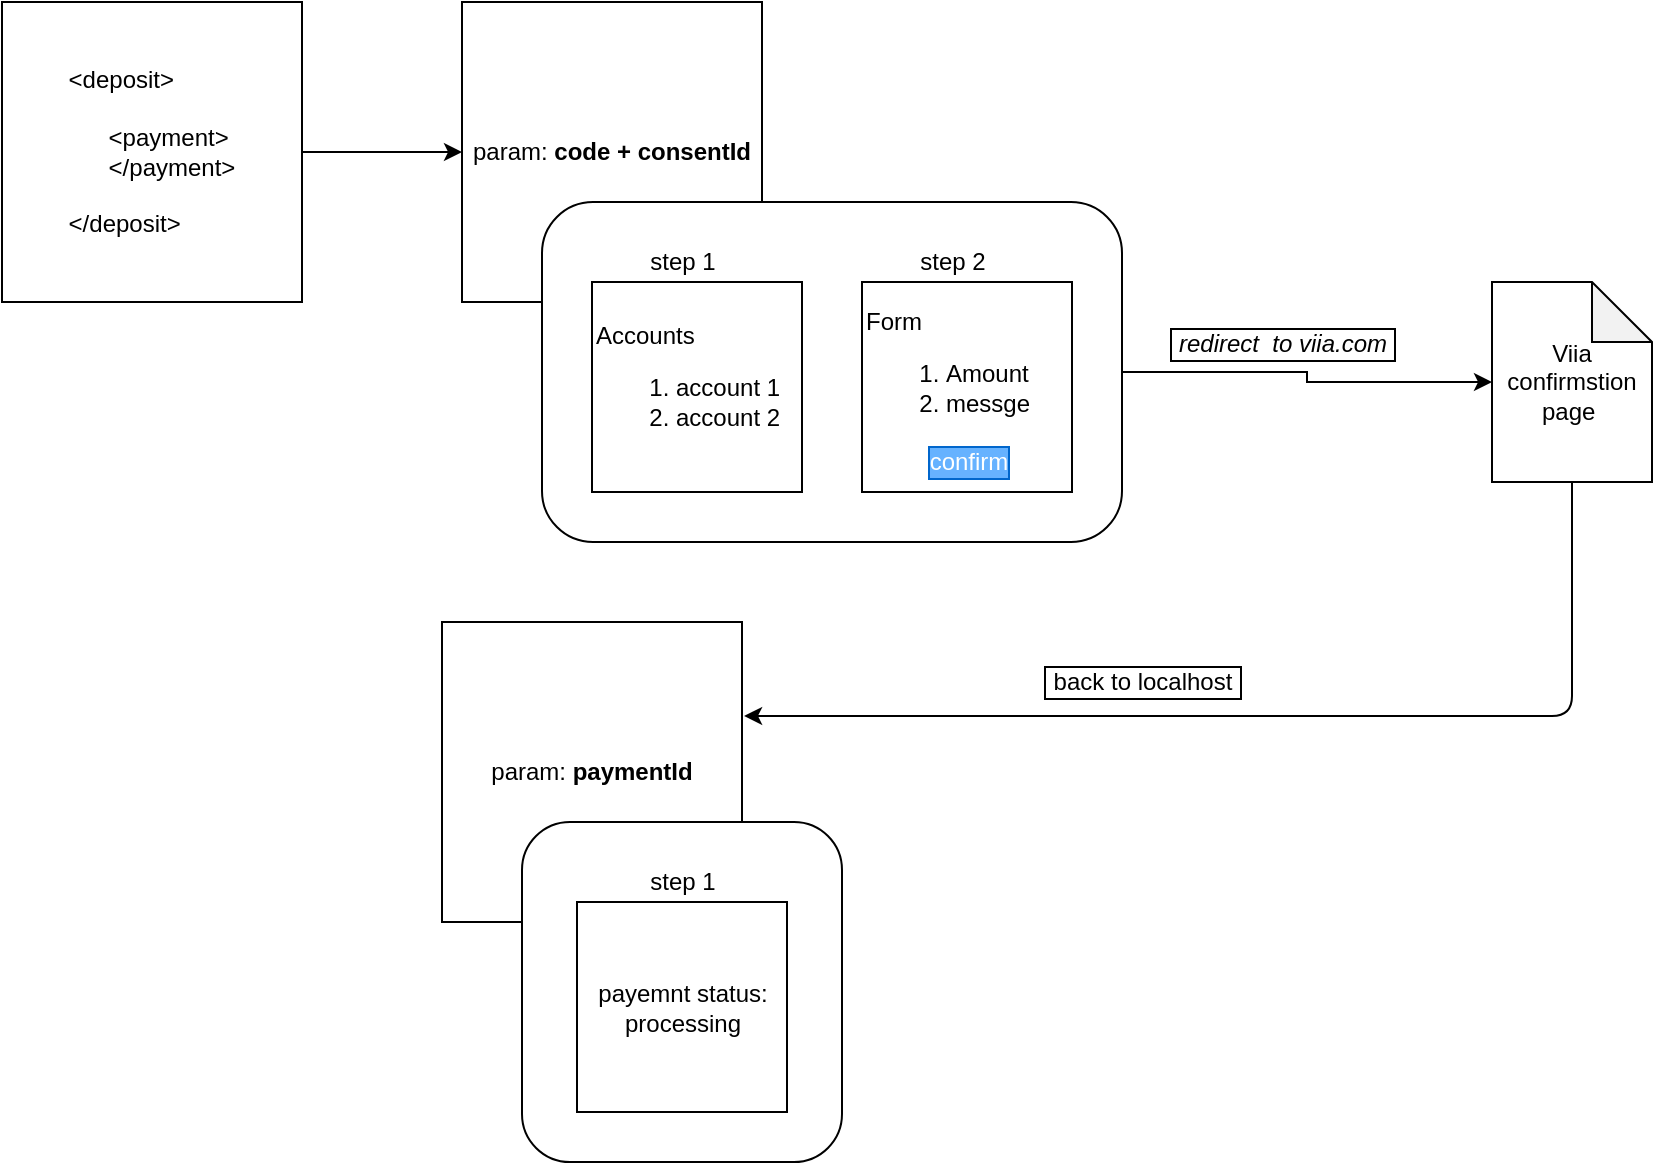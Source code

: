 <mxfile version="13.7.4" type="github">
  <diagram id="aqy0AH32tFw05BwNdAiH" name="Page-1">
    <mxGraphModel dx="1422" dy="762" grid="1" gridSize="10" guides="1" tooltips="1" connect="1" arrows="1" fold="1" page="1" pageScale="1" pageWidth="850" pageHeight="1100" math="0" shadow="0">
      <root>
        <mxCell id="0" />
        <mxCell id="1" parent="0" />
        <mxCell id="YiaZ-hb2dVemYkmOo43r-4" value="" style="edgeStyle=orthogonalEdgeStyle;rounded=0;orthogonalLoop=1;jettySize=auto;html=1;" parent="1" source="YiaZ-hb2dVemYkmOo43r-1" target="YiaZ-hb2dVemYkmOo43r-3" edge="1">
          <mxGeometry relative="1" as="geometry" />
        </mxCell>
        <mxCell id="YiaZ-hb2dVemYkmOo43r-1" value="&lt;div style=&quot;text-align: justify&quot;&gt;&lt;span&gt;&amp;lt;deposit&amp;gt;&lt;/span&gt;&lt;/div&gt;&lt;div style=&quot;text-align: justify&quot;&gt;&lt;span&gt;&lt;br&gt;&lt;/span&gt;&lt;/div&gt;&lt;div style=&quot;text-align: justify&quot;&gt;&lt;span&gt;&amp;nbsp; &amp;nbsp; &amp;nbsp; &amp;lt;payment&amp;gt;&lt;/span&gt;&lt;/div&gt;&lt;div style=&quot;text-align: justify&quot;&gt;&lt;span&gt;&amp;nbsp; &amp;nbsp; &amp;nbsp; &amp;lt;/payment&amp;gt;&lt;/span&gt;&lt;/div&gt;&lt;div style=&quot;text-align: justify&quot;&gt;&lt;span&gt;&lt;br&gt;&lt;/span&gt;&lt;/div&gt;&lt;div style=&quot;text-align: justify&quot;&gt;&lt;span&gt;&amp;lt;/deposit&amp;gt;&lt;/span&gt;&lt;/div&gt;" style="whiteSpace=wrap;html=1;aspect=fixed;align=center;" parent="1" vertex="1">
          <mxGeometry x="50" y="40" width="150" height="150" as="geometry" />
        </mxCell>
        <mxCell id="YiaZ-hb2dVemYkmOo43r-3" value="&lt;div style=&quot;text-align: justify&quot;&gt;param: &lt;b&gt;code + consentId&lt;/b&gt;&lt;/div&gt;" style="whiteSpace=wrap;html=1;aspect=fixed;align=center;" parent="1" vertex="1">
          <mxGeometry x="280" y="40" width="150" height="150" as="geometry" />
        </mxCell>
        <mxCell id="YiaZ-hb2dVemYkmOo43r-31" value="" style="edgeStyle=orthogonalEdgeStyle;rounded=0;orthogonalLoop=1;jettySize=auto;html=1;fontColor=#FFFFFF;" parent="1" source="YiaZ-hb2dVemYkmOo43r-7" target="YiaZ-hb2dVemYkmOo43r-30" edge="1">
          <mxGeometry relative="1" as="geometry" />
        </mxCell>
        <mxCell id="YiaZ-hb2dVemYkmOo43r-7" value="" style="rounded=1;whiteSpace=wrap;html=1;align=center;" parent="1" vertex="1">
          <mxGeometry x="320" y="140" width="290" height="170" as="geometry" />
        </mxCell>
        <mxCell id="YiaZ-hb2dVemYkmOo43r-8" value="&lt;div&gt;&lt;span&gt;Accounts&lt;/span&gt;&lt;/div&gt;&lt;ol&gt;&lt;li&gt;account 1&lt;/li&gt;&lt;li&gt;account 2&lt;/li&gt;&lt;/ol&gt;" style="whiteSpace=wrap;html=1;aspect=fixed;align=left;" parent="1" vertex="1">
          <mxGeometry x="345" y="180" width="105" height="105" as="geometry" />
        </mxCell>
        <mxCell id="YiaZ-hb2dVemYkmOo43r-11" value="step 1" style="text;html=1;resizable=0;autosize=1;align=center;verticalAlign=middle;points=[];fillColor=none;strokeColor=none;rounded=0;" parent="1" vertex="1">
          <mxGeometry x="365" y="160" width="50" height="20" as="geometry" />
        </mxCell>
        <mxCell id="YiaZ-hb2dVemYkmOo43r-12" value="Form&lt;br&gt;&lt;ol&gt;&lt;li&gt;Amount&lt;/li&gt;&lt;li&gt;messge&lt;br&gt;&lt;br&gt;&lt;/li&gt;&lt;/ol&gt;" style="whiteSpace=wrap;html=1;aspect=fixed;align=left;" parent="1" vertex="1">
          <mxGeometry x="480" y="180" width="105" height="105" as="geometry" />
        </mxCell>
        <mxCell id="YiaZ-hb2dVemYkmOo43r-13" value="step 2" style="text;html=1;resizable=0;autosize=1;align=center;verticalAlign=middle;points=[];fillColor=none;strokeColor=none;rounded=0;" parent="1" vertex="1">
          <mxGeometry x="500" y="160" width="50" height="20" as="geometry" />
        </mxCell>
        <mxCell id="YiaZ-hb2dVemYkmOo43r-17" value="&lt;span style=&quot;&quot;&gt;confirm&lt;/span&gt;" style="text;html=1;resizable=0;autosize=1;align=center;verticalAlign=middle;points=[];fillColor=none;strokeColor=none;rounded=0;fontColor=#FFFFFF;labelBackgroundColor=#66B2FF;sketch=1;strokeWidth=1;labelBorderColor=#0066CC;" parent="1" vertex="1">
          <mxGeometry x="507.5" y="260" width="50" height="20" as="geometry" />
        </mxCell>
        <mxCell id="YiaZ-hb2dVemYkmOo43r-26" value="&lt;div style=&quot;text-align: justify&quot;&gt;param: &lt;b&gt;paymentId&lt;/b&gt;&lt;/div&gt;" style="whiteSpace=wrap;html=1;aspect=fixed;align=center;" parent="1" vertex="1">
          <mxGeometry x="270" y="350" width="150" height="150" as="geometry" />
        </mxCell>
        <mxCell id="YiaZ-hb2dVemYkmOo43r-27" value="" style="rounded=1;whiteSpace=wrap;html=1;align=center;" parent="1" vertex="1">
          <mxGeometry x="310" y="450" width="160" height="170" as="geometry" />
        </mxCell>
        <mxCell id="YiaZ-hb2dVemYkmOo43r-28" value="&lt;div&gt;&lt;span&gt;payemnt status: processing&lt;/span&gt;&lt;/div&gt;" style="whiteSpace=wrap;html=1;aspect=fixed;align=center;" parent="1" vertex="1">
          <mxGeometry x="337.5" y="490" width="105" height="105" as="geometry" />
        </mxCell>
        <mxCell id="YiaZ-hb2dVemYkmOo43r-29" value="step 1" style="text;html=1;resizable=0;autosize=1;align=center;verticalAlign=middle;points=[];fillColor=none;strokeColor=none;rounded=0;" parent="1" vertex="1">
          <mxGeometry x="365" y="470" width="50" height="20" as="geometry" />
        </mxCell>
        <mxCell id="YiaZ-hb2dVemYkmOo43r-30" value="Viia confirmstion page&amp;nbsp;" style="shape=note;whiteSpace=wrap;html=1;backgroundOutline=1;darkOpacity=0.05;rounded=1;" parent="1" vertex="1">
          <mxGeometry x="795" y="180" width="80" height="100" as="geometry" />
        </mxCell>
        <mxCell id="YiaZ-hb2dVemYkmOo43r-32" value="&amp;nbsp;redirect&amp;nbsp; to viia.com&amp;nbsp;" style="text;html=1;resizable=0;autosize=1;align=center;verticalAlign=middle;points=[];fillColor=none;strokeColor=none;rounded=0;labelBackgroundColor=#FFFFFF;sketch=1;fontStyle=2;labelBorderColor=#000000;spacingTop=2;spacing=5;" parent="1" vertex="1">
          <mxGeometry x="620" y="195" width="140" height="30" as="geometry" />
        </mxCell>
        <mxCell id="YiaZ-hb2dVemYkmOo43r-34" value="" style="endArrow=classic;html=1;shadow=0;fontColor=#000000;entryX=1.007;entryY=0.313;entryDx=0;entryDy=0;entryPerimeter=0;exitX=0.5;exitY=1;exitDx=0;exitDy=0;exitPerimeter=0;" parent="1" source="YiaZ-hb2dVemYkmOo43r-30" target="YiaZ-hb2dVemYkmOo43r-26" edge="1">
          <mxGeometry width="50" height="50" relative="1" as="geometry">
            <mxPoint x="820" y="320" as="sourcePoint" />
            <mxPoint x="450" y="300" as="targetPoint" />
            <Array as="points">
              <mxPoint x="835" y="397" />
            </Array>
          </mxGeometry>
        </mxCell>
        <mxCell id="N1xd5q5irAM0GXClWkK1-1" value="&amp;nbsp;back to localhost&amp;nbsp;" style="text;html=1;resizable=0;autosize=1;align=center;verticalAlign=middle;points=[];fillColor=none;strokeColor=none;rounded=0;labelBackgroundColor=#FFFFFF;sketch=1;fontColor=#000000;labelBorderColor=#000000;" vertex="1" parent="1">
          <mxGeometry x="565" y="370" width="110" height="20" as="geometry" />
        </mxCell>
      </root>
    </mxGraphModel>
  </diagram>
</mxfile>

